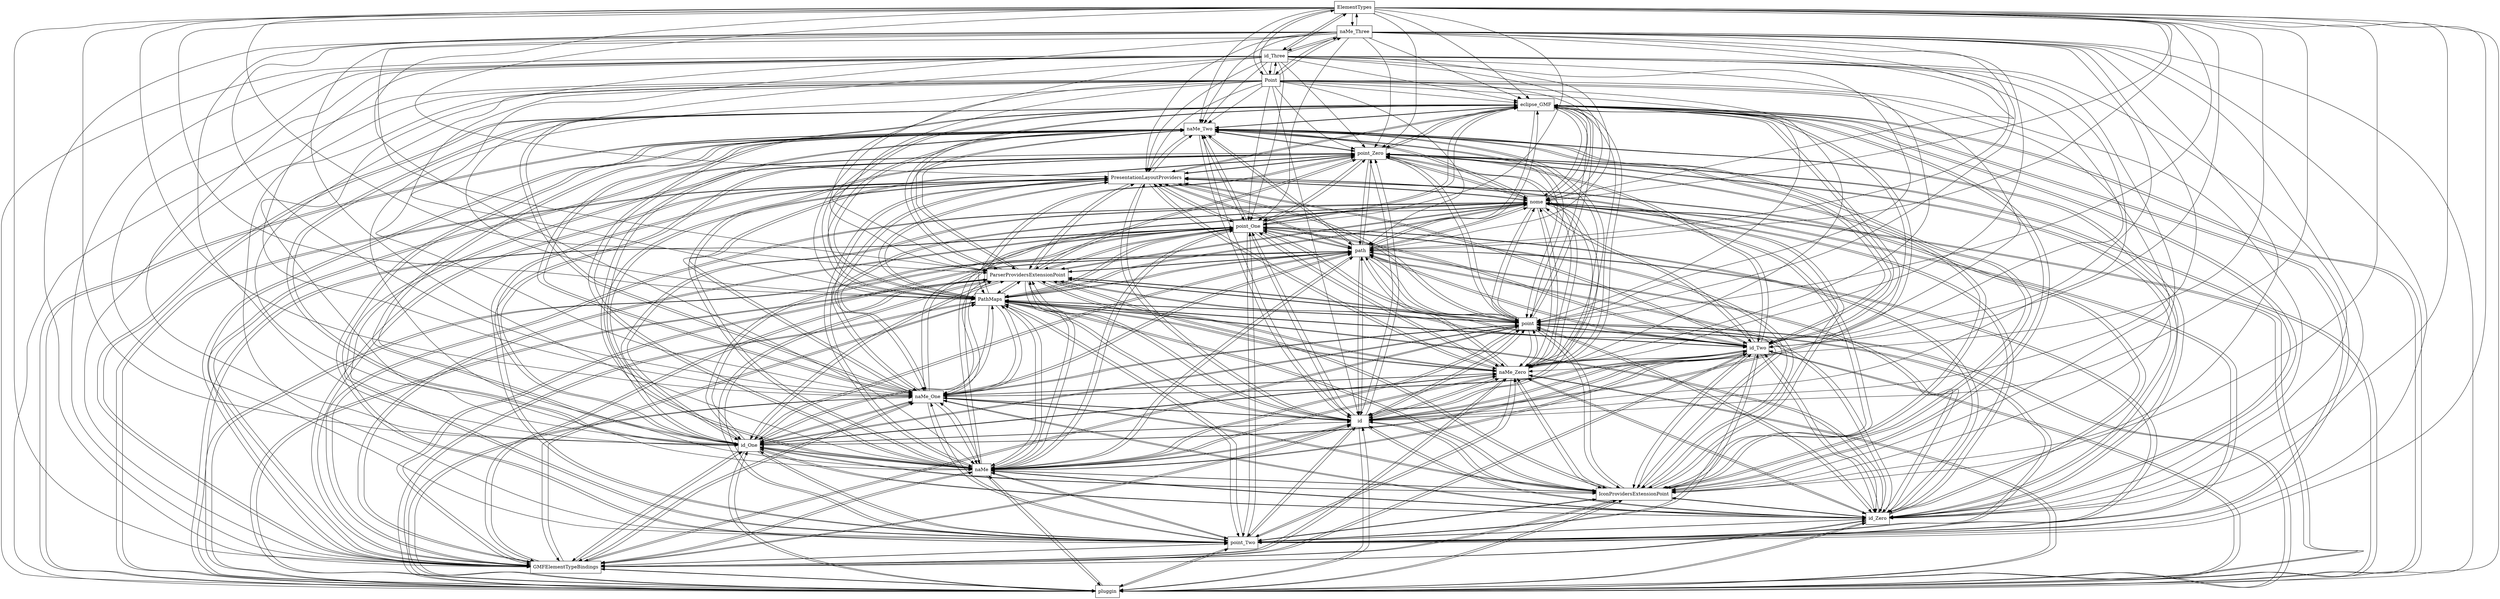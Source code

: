 digraph{
graph [rankdir=TB];
node [shape=box];
edge [arrowhead=normal];
0[label="eclipse_GMF",]
1[label="naMe_Two",]
2[label="pluggin",]
3[label="GMFElementTypeBindings",]
4[label="point_Two",]
5[label="id_Zero",]
6[label="IconProvidersExtensionPoint",]
7[label="ElementTypes",]
8[label="naMe",]
9[label="id_One",]
10[label="id",]
11[label="naMe_One",]
12[label="naMe_Zero",]
13[label="id_Two",]
14[label="point",]
15[label="PathMaps",]
16[label="naMe_Three",]
17[label="ParserProvidersExtensionPoint",]
18[label="path",]
19[label="point_One",]
20[label="nome",]
21[label="PresentationLayoutProviders",]
22[label="id_Three",]
23[label="Point",]
24[label="point_Zero",]
0->1[label="",]
0->2[label="",]
0->3[label="",]
0->4[label="",]
0->5[label="",]
0->6[label="",]
0->8[label="",]
0->9[label="",]
0->10[label="",]
0->11[label="",]
0->12[label="",]
0->13[label="",]
0->14[label="",]
0->15[label="",]
0->17[label="",]
0->18[label="",]
0->19[label="",]
0->20[label="",]
0->21[label="",]
0->24[label="",]
1->0[label="",]
1->2[label="",]
1->3[label="",]
1->4[label="",]
1->5[label="",]
1->6[label="",]
1->8[label="",]
1->9[label="",]
1->10[label="",]
1->11[label="",]
1->12[label="",]
1->13[label="",]
1->14[label="",]
1->15[label="",]
1->17[label="",]
1->18[label="",]
1->19[label="",]
1->20[label="",]
1->21[label="",]
1->24[label="",]
2->0[label="",]
2->1[label="",]
2->3[label="",]
2->4[label="",]
2->5[label="",]
2->6[label="",]
2->8[label="",]
2->9[label="",]
2->10[label="",]
2->11[label="",]
2->12[label="",]
2->13[label="",]
2->14[label="",]
2->15[label="",]
2->17[label="",]
2->18[label="",]
2->19[label="",]
2->20[label="",]
2->21[label="",]
2->24[label="",]
3->0[label="",]
3->1[label="",]
3->2[label="",]
3->4[label="",]
3->5[label="",]
3->6[label="",]
3->8[label="",]
3->9[label="",]
3->10[label="",]
3->11[label="",]
3->12[label="",]
3->13[label="",]
3->14[label="",]
3->15[label="",]
3->17[label="",]
3->18[label="",]
3->19[label="",]
3->20[label="",]
3->21[label="",]
3->24[label="",]
4->0[label="",]
4->1[label="",]
4->2[label="",]
4->3[label="",]
4->5[label="",]
4->6[label="",]
4->8[label="",]
4->9[label="",]
4->10[label="",]
4->11[label="",]
4->12[label="",]
4->13[label="",]
4->14[label="",]
4->15[label="",]
4->17[label="",]
4->18[label="",]
4->19[label="",]
4->20[label="",]
4->21[label="",]
4->24[label="",]
5->0[label="",]
5->1[label="",]
5->2[label="",]
5->3[label="",]
5->4[label="",]
5->6[label="",]
5->8[label="",]
5->9[label="",]
5->10[label="",]
5->11[label="",]
5->12[label="",]
5->13[label="",]
5->14[label="",]
5->15[label="",]
5->17[label="",]
5->18[label="",]
5->19[label="",]
5->20[label="",]
5->21[label="",]
5->24[label="",]
6->0[label="",]
6->1[label="",]
6->2[label="",]
6->3[label="",]
6->4[label="",]
6->5[label="",]
6->8[label="",]
6->9[label="",]
6->10[label="",]
6->11[label="",]
6->12[label="",]
6->13[label="",]
6->14[label="",]
6->15[label="",]
6->17[label="",]
6->18[label="",]
6->19[label="",]
6->20[label="",]
6->21[label="",]
6->24[label="",]
7->0[label="",]
7->1[label="",]
7->2[label="",]
7->3[label="",]
7->4[label="",]
7->5[label="",]
7->6[label="",]
7->8[label="",]
7->9[label="",]
7->10[label="",]
7->11[label="",]
7->12[label="",]
7->13[label="",]
7->14[label="",]
7->15[label="",]
7->16[label="",]
7->17[label="",]
7->18[label="",]
7->19[label="",]
7->20[label="",]
7->21[label="",]
7->22[label="",]
7->23[label="",]
7->24[label="",]
8->0[label="",]
8->1[label="",]
8->2[label="",]
8->3[label="",]
8->4[label="",]
8->5[label="",]
8->6[label="",]
8->9[label="",]
8->10[label="",]
8->11[label="",]
8->12[label="",]
8->13[label="",]
8->14[label="",]
8->15[label="",]
8->17[label="",]
8->18[label="",]
8->19[label="",]
8->20[label="",]
8->21[label="",]
8->24[label="",]
9->0[label="",]
9->1[label="",]
9->2[label="",]
9->3[label="",]
9->4[label="",]
9->5[label="",]
9->6[label="",]
9->8[label="",]
9->10[label="",]
9->11[label="",]
9->12[label="",]
9->13[label="",]
9->14[label="",]
9->15[label="",]
9->17[label="",]
9->18[label="",]
9->19[label="",]
9->20[label="",]
9->21[label="",]
9->24[label="",]
10->0[label="",]
10->1[label="",]
10->2[label="",]
10->3[label="",]
10->4[label="",]
10->5[label="",]
10->6[label="",]
10->8[label="",]
10->9[label="",]
10->11[label="",]
10->12[label="",]
10->13[label="",]
10->14[label="",]
10->15[label="",]
10->17[label="",]
10->18[label="",]
10->19[label="",]
10->20[label="",]
10->21[label="",]
10->24[label="",]
11->0[label="",]
11->1[label="",]
11->2[label="",]
11->3[label="",]
11->4[label="",]
11->5[label="",]
11->6[label="",]
11->8[label="",]
11->9[label="",]
11->10[label="",]
11->12[label="",]
11->13[label="",]
11->14[label="",]
11->15[label="",]
11->17[label="",]
11->18[label="",]
11->19[label="",]
11->20[label="",]
11->21[label="",]
11->24[label="",]
12->0[label="",]
12->1[label="",]
12->2[label="",]
12->3[label="",]
12->4[label="",]
12->5[label="",]
12->6[label="",]
12->8[label="",]
12->9[label="",]
12->10[label="",]
12->11[label="",]
12->13[label="",]
12->14[label="",]
12->15[label="",]
12->17[label="",]
12->18[label="",]
12->19[label="",]
12->20[label="",]
12->21[label="",]
12->24[label="",]
13->0[label="",]
13->1[label="",]
13->2[label="",]
13->3[label="",]
13->4[label="",]
13->5[label="",]
13->6[label="",]
13->8[label="",]
13->9[label="",]
13->10[label="",]
13->11[label="",]
13->12[label="",]
13->14[label="",]
13->15[label="",]
13->17[label="",]
13->18[label="",]
13->19[label="",]
13->20[label="",]
13->21[label="",]
13->24[label="",]
14->0[label="",]
14->1[label="",]
14->2[label="",]
14->3[label="",]
14->4[label="",]
14->5[label="",]
14->6[label="",]
14->8[label="",]
14->9[label="",]
14->10[label="",]
14->11[label="",]
14->12[label="",]
14->13[label="",]
14->15[label="",]
14->17[label="",]
14->18[label="",]
14->19[label="",]
14->20[label="",]
14->21[label="",]
14->24[label="",]
15->0[label="",]
15->1[label="",]
15->2[label="",]
15->3[label="",]
15->4[label="",]
15->5[label="",]
15->6[label="",]
15->8[label="",]
15->9[label="",]
15->10[label="",]
15->11[label="",]
15->12[label="",]
15->13[label="",]
15->14[label="",]
15->17[label="",]
15->18[label="",]
15->19[label="",]
15->20[label="",]
15->21[label="",]
15->24[label="",]
16->0[label="",]
16->1[label="",]
16->2[label="",]
16->3[label="",]
16->4[label="",]
16->5[label="",]
16->6[label="",]
16->7[label="",]
16->8[label="",]
16->9[label="",]
16->10[label="",]
16->11[label="",]
16->12[label="",]
16->13[label="",]
16->14[label="",]
16->15[label="",]
16->17[label="",]
16->18[label="",]
16->19[label="",]
16->20[label="",]
16->21[label="",]
16->22[label="",]
16->23[label="",]
16->24[label="",]
17->0[label="",]
17->1[label="",]
17->2[label="",]
17->3[label="",]
17->4[label="",]
17->5[label="",]
17->6[label="",]
17->8[label="",]
17->9[label="",]
17->10[label="",]
17->11[label="",]
17->12[label="",]
17->13[label="",]
17->14[label="",]
17->15[label="",]
17->18[label="",]
17->19[label="",]
17->20[label="",]
17->21[label="",]
17->24[label="",]
18->0[label="",]
18->1[label="",]
18->2[label="",]
18->3[label="",]
18->4[label="",]
18->5[label="",]
18->6[label="",]
18->8[label="",]
18->9[label="",]
18->10[label="",]
18->11[label="",]
18->12[label="",]
18->13[label="",]
18->14[label="",]
18->15[label="",]
18->17[label="",]
18->19[label="",]
18->20[label="",]
18->21[label="",]
18->24[label="",]
19->0[label="",]
19->1[label="",]
19->2[label="",]
19->3[label="",]
19->4[label="",]
19->5[label="",]
19->6[label="",]
19->8[label="",]
19->9[label="",]
19->10[label="",]
19->11[label="",]
19->12[label="",]
19->13[label="",]
19->14[label="",]
19->15[label="",]
19->17[label="",]
19->18[label="",]
19->20[label="",]
19->21[label="",]
19->24[label="",]
20->0[label="",]
20->1[label="",]
20->2[label="",]
20->3[label="",]
20->4[label="",]
20->5[label="",]
20->6[label="",]
20->8[label="",]
20->9[label="",]
20->10[label="",]
20->11[label="",]
20->12[label="",]
20->13[label="",]
20->14[label="",]
20->15[label="",]
20->17[label="",]
20->18[label="",]
20->19[label="",]
20->21[label="",]
20->24[label="",]
21->0[label="",]
21->1[label="",]
21->2[label="",]
21->3[label="",]
21->4[label="",]
21->5[label="",]
21->6[label="",]
21->8[label="",]
21->9[label="",]
21->10[label="",]
21->11[label="",]
21->12[label="",]
21->13[label="",]
21->14[label="",]
21->15[label="",]
21->17[label="",]
21->18[label="",]
21->19[label="",]
21->20[label="",]
21->24[label="",]
22->0[label="",]
22->1[label="",]
22->2[label="",]
22->3[label="",]
22->4[label="",]
22->5[label="",]
22->6[label="",]
22->7[label="",]
22->8[label="",]
22->9[label="",]
22->10[label="",]
22->11[label="",]
22->12[label="",]
22->13[label="",]
22->14[label="",]
22->15[label="",]
22->16[label="",]
22->17[label="",]
22->18[label="",]
22->19[label="",]
22->20[label="",]
22->21[label="",]
22->23[label="",]
22->24[label="",]
23->0[label="",]
23->1[label="",]
23->2[label="",]
23->3[label="",]
23->4[label="",]
23->5[label="",]
23->6[label="",]
23->7[label="",]
23->8[label="",]
23->9[label="",]
23->10[label="",]
23->11[label="",]
23->12[label="",]
23->13[label="",]
23->14[label="",]
23->15[label="",]
23->16[label="",]
23->17[label="",]
23->18[label="",]
23->19[label="",]
23->20[label="",]
23->21[label="",]
23->22[label="",]
23->24[label="",]
24->0[label="",]
24->1[label="",]
24->2[label="",]
24->3[label="",]
24->4[label="",]
24->5[label="",]
24->6[label="",]
24->8[label="",]
24->9[label="",]
24->10[label="",]
24->11[label="",]
24->12[label="",]
24->13[label="",]
24->14[label="",]
24->15[label="",]
24->17[label="",]
24->18[label="",]
24->19[label="",]
24->20[label="",]
24->21[label="",]
}

